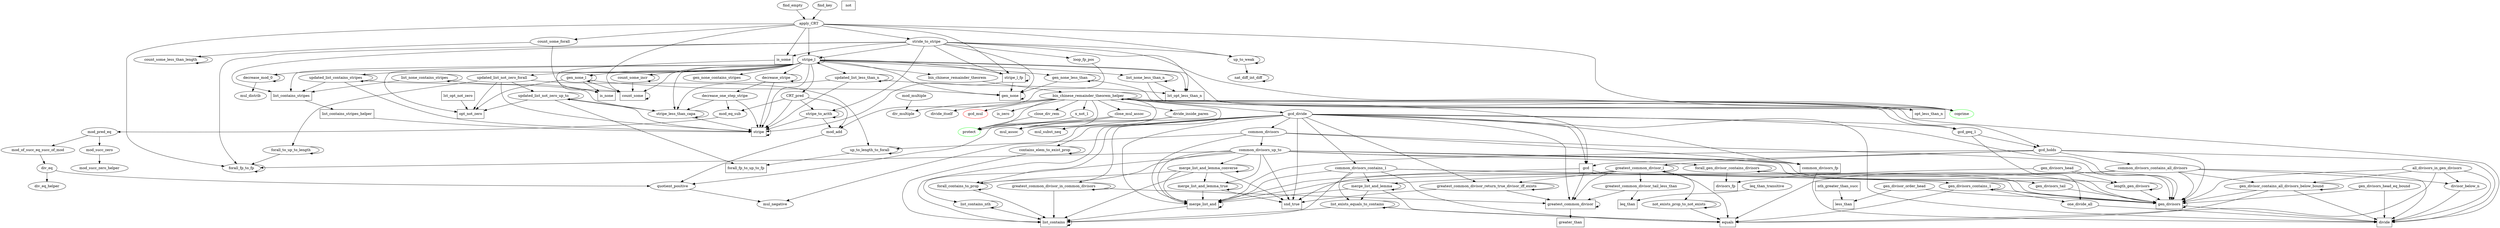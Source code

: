 digraph stripe_l {
# main goals 

	find_empty -> apply_CRT;
	find_key -> apply_CRT;

	CRT_pred;
	apply_CRT;
	count_some[shape=box];
	count_some_forall;
	count_some_incr;
	count_some_less_than_length;
	decrease_mod_0;
	decrease_one_step_stripe;
	decrease_stripe;
	div_eq;
	div_eq_helper;
	forall_fp_to_fp;
	forall_fp_to_up_to_fp[shape=box];
	forall_to_up_to_length;
	gen_none[shape=box];
	gen_none_l;
	gen_none_less_than;
	is_none[shape=box];
	is_some[shape=box];
	list_contains_stripes[shape=box];
	list_contains_stripes_helper[shape=box];
	list_none_contains_stripes;
	list_none_less_than_n;
	loop_fp_pos;
	lst_opt_less_than_n[shape=box];
	lst_opt_not_zero[shape=box];
	mod_add;
	mod_eq_sub;
	mod_of_succ_eq_succ_of_mod;
	mod_pred_eq;
	mod_succ_zero;
	mod_succ_zero_helper;
	mul_distrib;
	mul_negative;
	nat_diff_int_diff;
	opt_less_than_n[shape=box];
	opt_not_zero[shape=box];
	quotient_positive;
	stride_to_stripe;
	stripe[shape=box];
	stripe_l;
	stripe_l_fp[shape=box];
	stripe_less_than_capa;
	stripe_to_arith;
	up_to_length_to_forall;
	up_to_weak;
	updated_list_contains_stripes;
	updated_list_less_than_n;
	updated_list_not_zero_forall;
	updated_list_not_zero_up_to;

	# mul_distrib;
	CRT_pred -> {stripe stripe_to_arith mod_add mod_eq_sub}
	apply_CRT -> {coprime up_to_weak stripe_l count_some count_some_forall forall_fp_to_fp stripe_l_fp is_some stride_to_stripe}
	count_some -> count_some;
	count_some_forall -> {count_some count_some_less_than_length}
	count_some_incr -> {count_some count_some_incr}
	count_some_less_than_length -> count_some_less_than_length;
	decrease_mod_0 -> {decrease_mod_0 mul_distrib }
	decrease_one_step_stripe -> {stripe stripe_less_than_capa mod_eq_sub}
	decrease_stripe -> {decrease_one_step_stripe decrease_stripe stripe}
	div_eq -> {div_eq_helper quotient_positive}
	div_eq_helper
	forall_fp_to_fp -> forall_fp_to_fp;
	forall_to_up_to_length -> {forall_to_up_to_length forall_fp_to_fp}
	gen_none -> gen_none;
	gen_none_l -> {gen_none is_none count_some opt_not_zero gen_none_l}
	gen_none_less_than -> {gen_none opt_less_than_n gen_none_less_than}
	is_some -> is_none;
	list_contains_stripes -> list_contains_stripes_helper;
	list_contains_stripes_helper -> stripe;
	list_none_contains_stripes -> {list_contains_stripes list_none_contains_stripes is_none}
	list_none_less_than_n -> {opt_less_than_n lst_opt_less_than_n list_none_less_than_n}
	loop_fp_pos -> mod_add;
	lst_opt_less_than_n -> opt_less_than_n;
	lst_opt_not_zero -> opt_not_zero;
	mod_add -> quotient_positive;
	mod_eq_sub -> {mod_pred_eq}
	mod_of_succ_eq_succ_of_mod -> div_eq;
	mod_pred_eq -> {mod_succ_zero mod_of_succ_eq_succ_of_mod }
	mod_succ_zero -> mod_succ_zero_helper;
	nat_diff_int_diff -> nat_diff_int_diff;
	quotient_positive -> mul_negative;
	stride_to_stripe -> {coprime is_some stripe_l_fp stripe_l gen_none forall_fp_to_fp lst_opt_less_than_n up_to_weak list_contains_stripes stripe_to_arith loop_fp_pos}
	stripe -> stripe;
	stripe_l -> CRT_pred;
	stripe_l -> bin_chinese_remainder_theorem;
	stripe_l -> coprime;
	stripe_l -> count_some;
	stripe_l -> count_some_incr;
	stripe_l -> decrease_mod_0;
	stripe_l -> decrease_stripe;
	stripe_l -> gen_none;
	stripe_l -> gen_none_contains_stripes;
	stripe_l -> gen_none_l;
	stripe_l -> gen_none_less_than;
	stripe_l -> list_contains_stripes;
	stripe_l -> list_none_less_than_n;
	stripe_l -> lst_opt_less_than_n;
	stripe_l -> opt_not_zero;
	stripe_l -> stripe;
	stripe_l -> stripe_l;
	stripe_l -> stripe_l_fp;
	stripe_l -> stripe_less_than_capa;
	stripe_l -> updated_list_contains_stripes;
	stripe_l -> updated_list_less_than_n;
	stripe_l -> updated_list_not_zero_forall;
	stripe_l_fp -> gen_none;
	stripe_l_fp -> stripe;
	stripe_l_fp -> stripe_l_fp;
	stripe_less_than_capa -> {stripe stripe_less_than_capa}
	stripe_to_arith -> {stripe stripe_to_arith mod_add}
	up_to_length_to_forall -> {forall_fp_to_up_to_fp up_to_length_to_forall}
	up_to_weak -> {up_to_weak nat_diff_int_diff}
	updated_list_contains_stripes -> {list_contains_stripes updated_list_contains_stripes stripe stripe_less_than_capa}
	updated_list_less_than_n -> {lst_opt_less_than_n stripe updated_list_less_than_n stripe_less_than_capa}
	updated_list_not_zero_forall -> {opt_not_zero stripe forall_to_up_to_length updated_list_not_zero_up_to up_to_length_to_forall }
	updated_list_not_zero_up_to -> {forall_fp_to_up_to_fp opt_not_zero updated_list_not_zero_up_to stripe stripe_less_than_capa}


	## chinese_remainder_theorem

	all_divisors_in_gen_divisors;
	common_divisors;
	common_divisors_contains_1;
	common_divisors_contains_all_divisors;
	common_divisors_fp[shape=box];
	common_divisors_up_to;
	contains_elem_to_exist_prop;
	coprime[color=green];
	close_div_rem;
	close_mul_assoc;
	protect[color=green];
	divide[shape=box];
	divisor_below_n;
	divide_itself;
	divide_inside_paren;
	mul_assoc;
	mod_multiple;
	gcd_mul[color=red];
	divisors_fp[shape=box];
	equals[shape=box];
	forall_contains_to_prop;
	forall_gen_divisor_contains_divisors;
	gcd[shape=box];
	gcd_holds;
	gcd_geq_1;
	gcd_divide;
	gen_divisor_contains_all_divisors_below_bound;
	gen_divisor_order_head;
	gen_divisors[shape=box];
	gen_divisors_contains_1;
	gen_divisors_head;
	gen_divisors_head_eq_bound;
	gen_divisors_tail;
	greater_than[shape=box];
	greatest_common_divisor[shape=box];
	greatest_common_divisor_l;
	greatest_common_divisor_return_true_divisor_iff_exists;
	greatest_common_divisor_tail_less_than;
	is_zero;
	length_gen_divisors;
	leq_than[shape=box];
	leq_than_transitive;
	less_than[shape=box];
	list_contains[shape=box];
	list_contains_nth;
	list_exists_equals_to_contains;
	merge_list_and[shape=box];
	merge_list_and_lemma;
	merge_list_and_lemma_converse;
	merge_list_and_lemma_true;
	mul_assoc;
	mul_subst_neq;
	mod_multiple;
	not[shape=box];
	not_exists_prop_to_not_exists;
	nth_greater_than_succ[shape=box];
	one_divide_all;
	snd_true[shape=box];
	x_not_1;


	bin_chinese_remainder_theorem;
	bin_chinese_remainder_theorem_helper;

	all_divisors_in_gen_divisors -> {divide gen_divisors equals divisor_below_n gen_divisor_contains_all_divisors_below_bound}
	bin_chinese_remainder_theorem -> bin_chinese_remainder_theorem_helper;
	bin_chinese_remainder_theorem_helper -> {bin_chinese_remainder_theorem_helper close_div_rem close_mul_assoc coprime divide divide_inside_paren divide_itself div_multiple gcd gcd_divide gcd_geq_1 gcd_holds gcd_mul is_zero mul_assoc mul_negative protect quotient_positive x_not_1}
	close_div_rem -> {protect};
	close_mul_assoc -> {protect mul_assoc}
	common_divisors -> {gen_divisors merge_list_and common_divisors_fp common_divisors_up_to up_to_length_to_forall}
	common_divisors_contains_1 -> {merge_list_and gen_divisors equals gen_divisors_contains_1 merge_list_and_lemma list_contains list_exists_equals_to_contains}
	common_divisors_contains_all_divisors -> {divide merge_list_and gen_divisors equals divisor_below_n gen_divisor_contains_all_divisors_below_bound merge_list_and_lemma}
	common_divisors_fp -> divide;
	common_divisors_up_to -> {gen_divisors merge_list_and forall_fp_to_fp common_divisors_fp list_contains_nth merge_list_and_lemma_true merge_list_and_lemma_converse length_gen_divisors forall_gen_divisor_contains_divisors forall_contains_to_prop snd_true}
	contains_elem_to_exist_prop -> {list_contains contains_elem_to_exist_prop}
	divide_inside_paren -> {mul_assoc mul_subst_neq}
	divisor_below_n -> divide;
	forall_contains_to_prop -> {list_contains forall_contains_to_prop}
	forall_gen_divisor_contains_divisors -> {gen_divisors divisors_fp gen_divisors_tail forall_gen_divisor_contains_divisors}
	gcd -> {greatest_common_divisor merge_list_and gen_divisors}
	gcd_divide -> {common_divisors common_divisors_contains_1 common_divisors_fp contains_elem_to_exist_prop divide forall_contains_to_prop gcd gcd_geq_1 gen_divisors greatest_common_divisor greatest_common_divisor_in_common_divisors greatest_common_divisor_return_true_divisor_iff_exists list_contains merge_list_and protect snd_true}
	gcd_geq_1 -> {one_divide_all gcd_holds};
	gcd_holds -> {gcd divide common_divisors_contains_all_divisors greatest_common_divisor_l merge_list_and gen_divisors}
	gen_divisor_contains_all_divisors_below_bound -> {divide gen_divisors equals gen_divisor_contains_all_divisors_below_bound}
	gen_divisor_order_head -> {less_than gen_divisors}
	gen_divisors -> {divide gen_divisors}
	gen_divisors_contains_1 -> {gen_divisors equals one_divide_all gen_divisors_contains_1}
	gen_divisors_head -> {gen_divisors divisors_fp length_gen_divisors}
	gen_divisors_head_eq_bound -> {gen_divisors divide}
	gen_divisors_tail -> {gen_divisors gen_divisors}
	greatest_common_divisor -> {greater_than greatest_common_divisor}
	greatest_common_divisor_in_common_divisors -> {greatest_common_divisor list_contains greatest_common_divisor_in_common_divisors}
	greatest_common_divisor_l -> {greatest_common_divisor equals greatest_common_divisor_tail_less_than greatest_common_divisor_l greatest_common_divisor_return_true_divisor_iff_exists not_exists_prop_to_not_exists snd_true}
	greatest_common_divisor_return_true_divisor_iff_exists -> {greatest_common_divisor greatest_common_divisor_return_true_divisor_iff_exists snd_true}
	greatest_common_divisor_tail_less_than -> {leq_than greatest_common_divisor}
	length_gen_divisors -> {gen_divisors length_gen_divisors}
	leq_than_transitive -> leq_than;
	list_contains -> list_contains;
	list_contains_nth -> {list_contains list_contains_nth}
	list_exists_equals_to_contains -> {equals list_contains list_exists_equals_to_contains}
	merge_list_and -> {list_contains merge_list_and}
	merge_list_and_lemma -> {equals merge_list_and list_exists_equals_to_contains merge_list_and_lemma}
	merge_list_and_lemma_converse -> {list_contains merge_list_and merge_list_and_lemma_true forall_contains_to_prop merge_list_and_lemma_converse snd_true}
	merge_list_and_lemma_true -> {merge_list_and merge_list_and_lemma_true snd_true}
	mod_multiple -> {div_multiple}
	not_exists_prop_to_not_exists -> {equals not_exists_prop_to_not_exists}
	nth_greater_than_succ -> less_than;
	one_divide_all -> divide;
	x_not_1 -> {protect}
}

